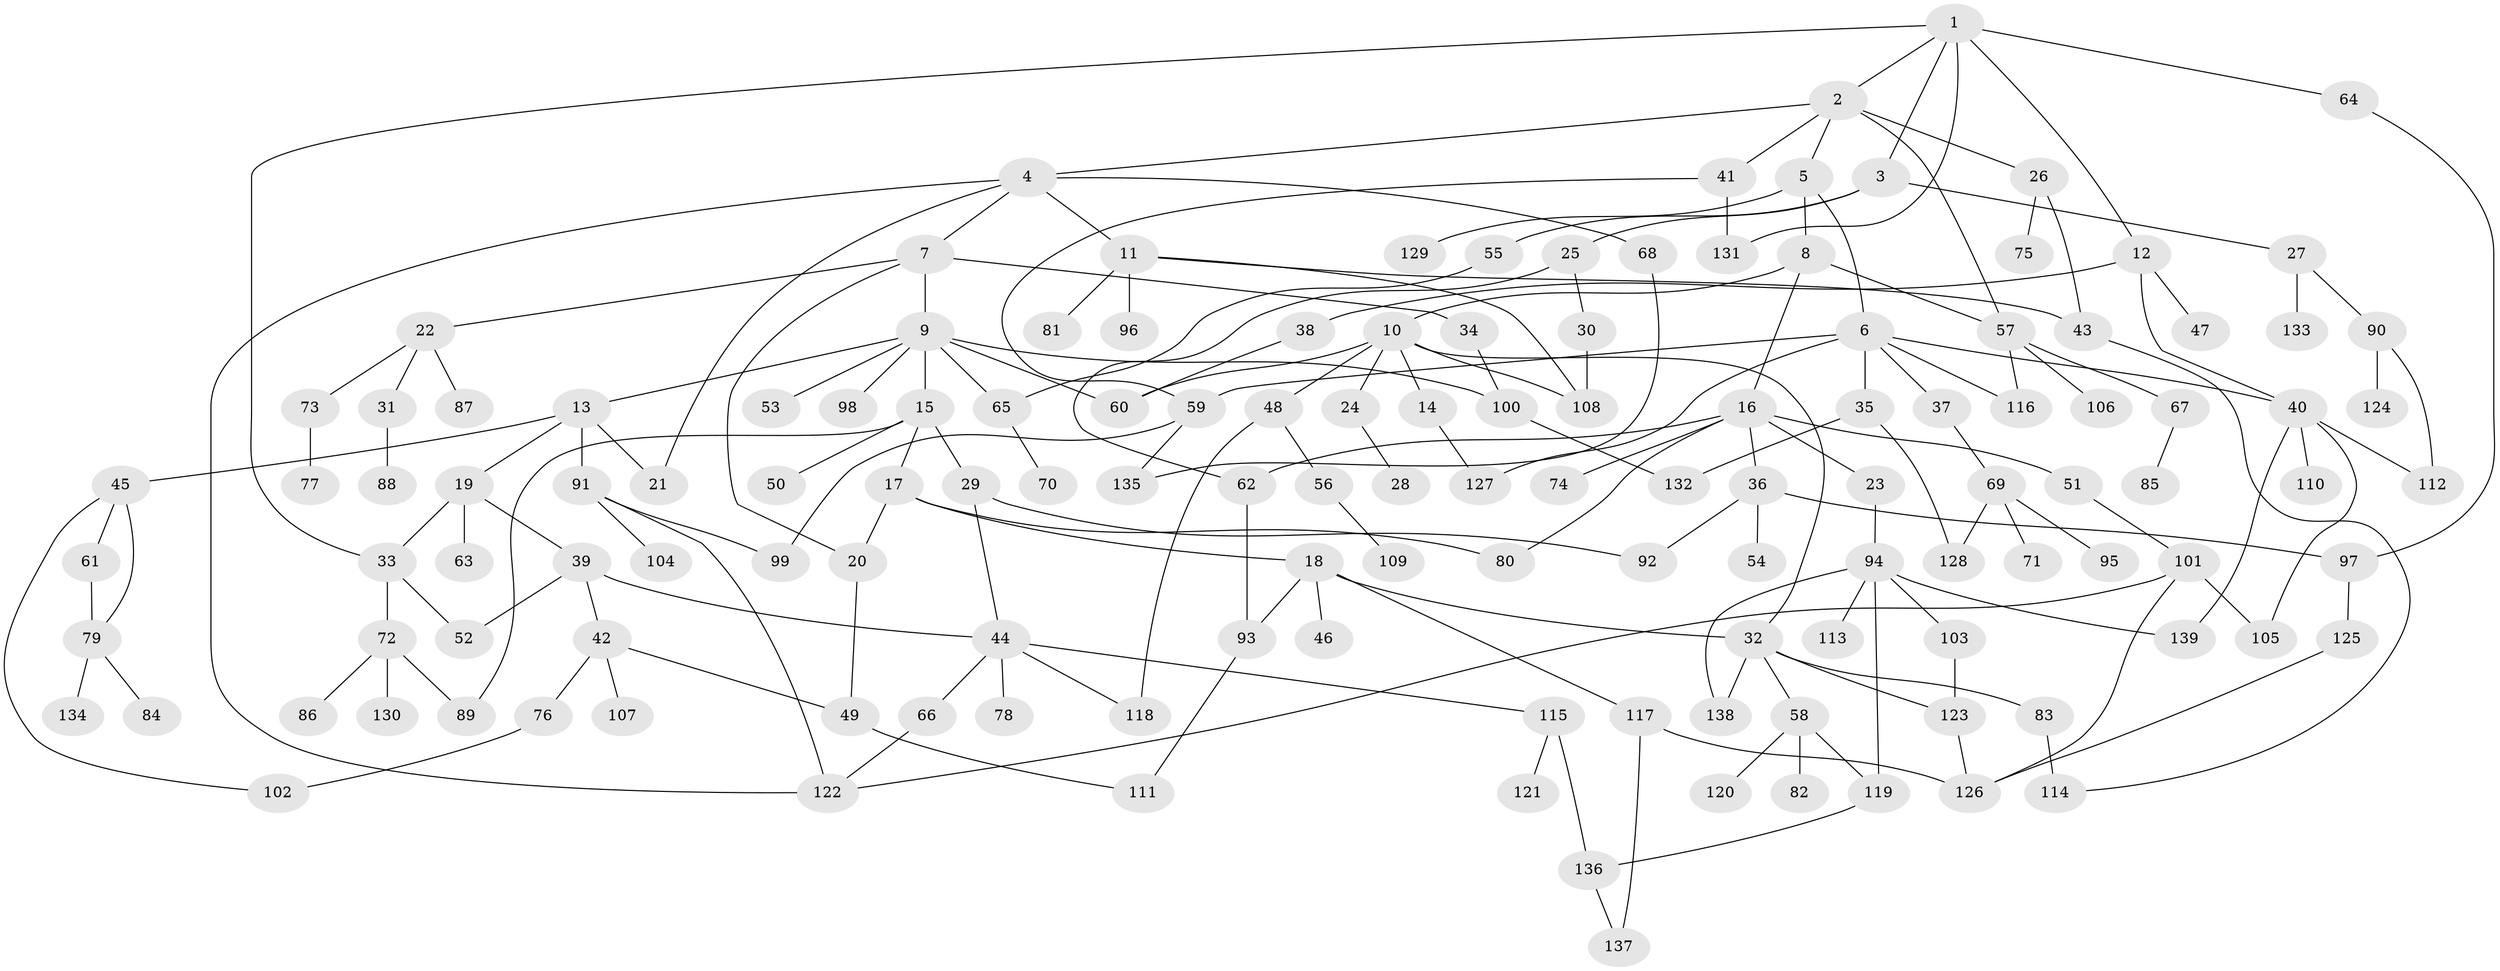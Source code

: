// coarse degree distribution, {6: 0.057971014492753624, 7: 0.014492753623188406, 4: 0.17391304347826086, 17: 0.014492753623188406, 9: 0.028985507246376812, 5: 0.07246376811594203, 2: 0.2318840579710145, 10: 0.014492753623188406, 3: 0.08695652173913043, 1: 0.30434782608695654}
// Generated by graph-tools (version 1.1) at 2025/17/03/04/25 18:17:12]
// undirected, 139 vertices, 187 edges
graph export_dot {
graph [start="1"]
  node [color=gray90,style=filled];
  1;
  2;
  3;
  4;
  5;
  6;
  7;
  8;
  9;
  10;
  11;
  12;
  13;
  14;
  15;
  16;
  17;
  18;
  19;
  20;
  21;
  22;
  23;
  24;
  25;
  26;
  27;
  28;
  29;
  30;
  31;
  32;
  33;
  34;
  35;
  36;
  37;
  38;
  39;
  40;
  41;
  42;
  43;
  44;
  45;
  46;
  47;
  48;
  49;
  50;
  51;
  52;
  53;
  54;
  55;
  56;
  57;
  58;
  59;
  60;
  61;
  62;
  63;
  64;
  65;
  66;
  67;
  68;
  69;
  70;
  71;
  72;
  73;
  74;
  75;
  76;
  77;
  78;
  79;
  80;
  81;
  82;
  83;
  84;
  85;
  86;
  87;
  88;
  89;
  90;
  91;
  92;
  93;
  94;
  95;
  96;
  97;
  98;
  99;
  100;
  101;
  102;
  103;
  104;
  105;
  106;
  107;
  108;
  109;
  110;
  111;
  112;
  113;
  114;
  115;
  116;
  117;
  118;
  119;
  120;
  121;
  122;
  123;
  124;
  125;
  126;
  127;
  128;
  129;
  130;
  131;
  132;
  133;
  134;
  135;
  136;
  137;
  138;
  139;
  1 -- 2;
  1 -- 3;
  1 -- 12;
  1 -- 33;
  1 -- 64;
  1 -- 131;
  2 -- 4;
  2 -- 5;
  2 -- 26;
  2 -- 41;
  2 -- 57;
  3 -- 25;
  3 -- 27;
  3 -- 55;
  4 -- 7;
  4 -- 11;
  4 -- 68;
  4 -- 122;
  4 -- 21;
  5 -- 6;
  5 -- 8;
  5 -- 129;
  6 -- 35;
  6 -- 37;
  6 -- 127;
  6 -- 40;
  6 -- 116;
  6 -- 59;
  7 -- 9;
  7 -- 20;
  7 -- 22;
  7 -- 34;
  8 -- 10;
  8 -- 16;
  8 -- 57;
  9 -- 13;
  9 -- 15;
  9 -- 53;
  9 -- 98;
  9 -- 100;
  9 -- 65;
  9 -- 60;
  10 -- 14;
  10 -- 24;
  10 -- 32;
  10 -- 48;
  10 -- 60;
  10 -- 108;
  11 -- 81;
  11 -- 96;
  11 -- 43;
  11 -- 108;
  12 -- 38;
  12 -- 40;
  12 -- 47;
  13 -- 19;
  13 -- 21;
  13 -- 45;
  13 -- 91;
  14 -- 127;
  15 -- 17;
  15 -- 29;
  15 -- 50;
  15 -- 89;
  16 -- 23;
  16 -- 36;
  16 -- 51;
  16 -- 74;
  16 -- 62;
  16 -- 80;
  17 -- 18;
  17 -- 80;
  17 -- 20;
  18 -- 46;
  18 -- 117;
  18 -- 93;
  18 -- 32;
  19 -- 39;
  19 -- 63;
  19 -- 33;
  20 -- 49;
  22 -- 31;
  22 -- 73;
  22 -- 87;
  23 -- 94;
  24 -- 28;
  25 -- 30;
  25 -- 62;
  26 -- 43;
  26 -- 75;
  27 -- 90;
  27 -- 133;
  29 -- 44;
  29 -- 92;
  30 -- 108;
  31 -- 88;
  32 -- 58;
  32 -- 83;
  32 -- 123;
  32 -- 138;
  33 -- 72;
  33 -- 52;
  34 -- 100;
  35 -- 128;
  35 -- 132;
  36 -- 54;
  36 -- 92;
  36 -- 97;
  37 -- 69;
  38 -- 60;
  39 -- 42;
  39 -- 52;
  39 -- 44;
  40 -- 110;
  40 -- 112;
  40 -- 139;
  40 -- 105;
  41 -- 59;
  41 -- 131;
  42 -- 49;
  42 -- 76;
  42 -- 107;
  43 -- 114;
  44 -- 66;
  44 -- 78;
  44 -- 115;
  44 -- 118;
  45 -- 61;
  45 -- 79;
  45 -- 102;
  48 -- 56;
  48 -- 118;
  49 -- 111;
  51 -- 101;
  55 -- 65;
  56 -- 109;
  57 -- 67;
  57 -- 106;
  57 -- 116;
  58 -- 82;
  58 -- 119;
  58 -- 120;
  59 -- 99;
  59 -- 135;
  61 -- 79;
  62 -- 93;
  64 -- 97;
  65 -- 70;
  66 -- 122;
  67 -- 85;
  68 -- 135;
  69 -- 71;
  69 -- 95;
  69 -- 128;
  72 -- 86;
  72 -- 89;
  72 -- 130;
  73 -- 77;
  76 -- 102;
  79 -- 84;
  79 -- 134;
  83 -- 114;
  90 -- 124;
  90 -- 112;
  91 -- 99;
  91 -- 104;
  91 -- 122;
  93 -- 111;
  94 -- 103;
  94 -- 113;
  94 -- 139;
  94 -- 138;
  94 -- 119;
  97 -- 125;
  100 -- 132;
  101 -- 105;
  101 -- 122;
  101 -- 126;
  103 -- 123;
  115 -- 121;
  115 -- 136;
  117 -- 137;
  117 -- 126;
  119 -- 136;
  123 -- 126;
  125 -- 126;
  136 -- 137;
}
